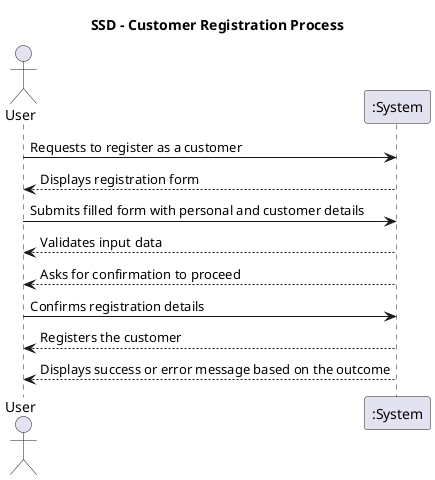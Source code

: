 @startuml
title SSD - Customer Registration Process

actor "User" as user

user -> ":System": Requests to register as a customer
":System" --> user: Displays registration form

user -> ":System": Submits filled form with personal and customer details
":System" --> user: Validates input data
":System" --> user: Asks for confirmation to proceed
user -> ":System": Confirms registration details

":System" --> user: Registers the customer
":System" --> user: Displays success or error message based on the outcome

@enduml
